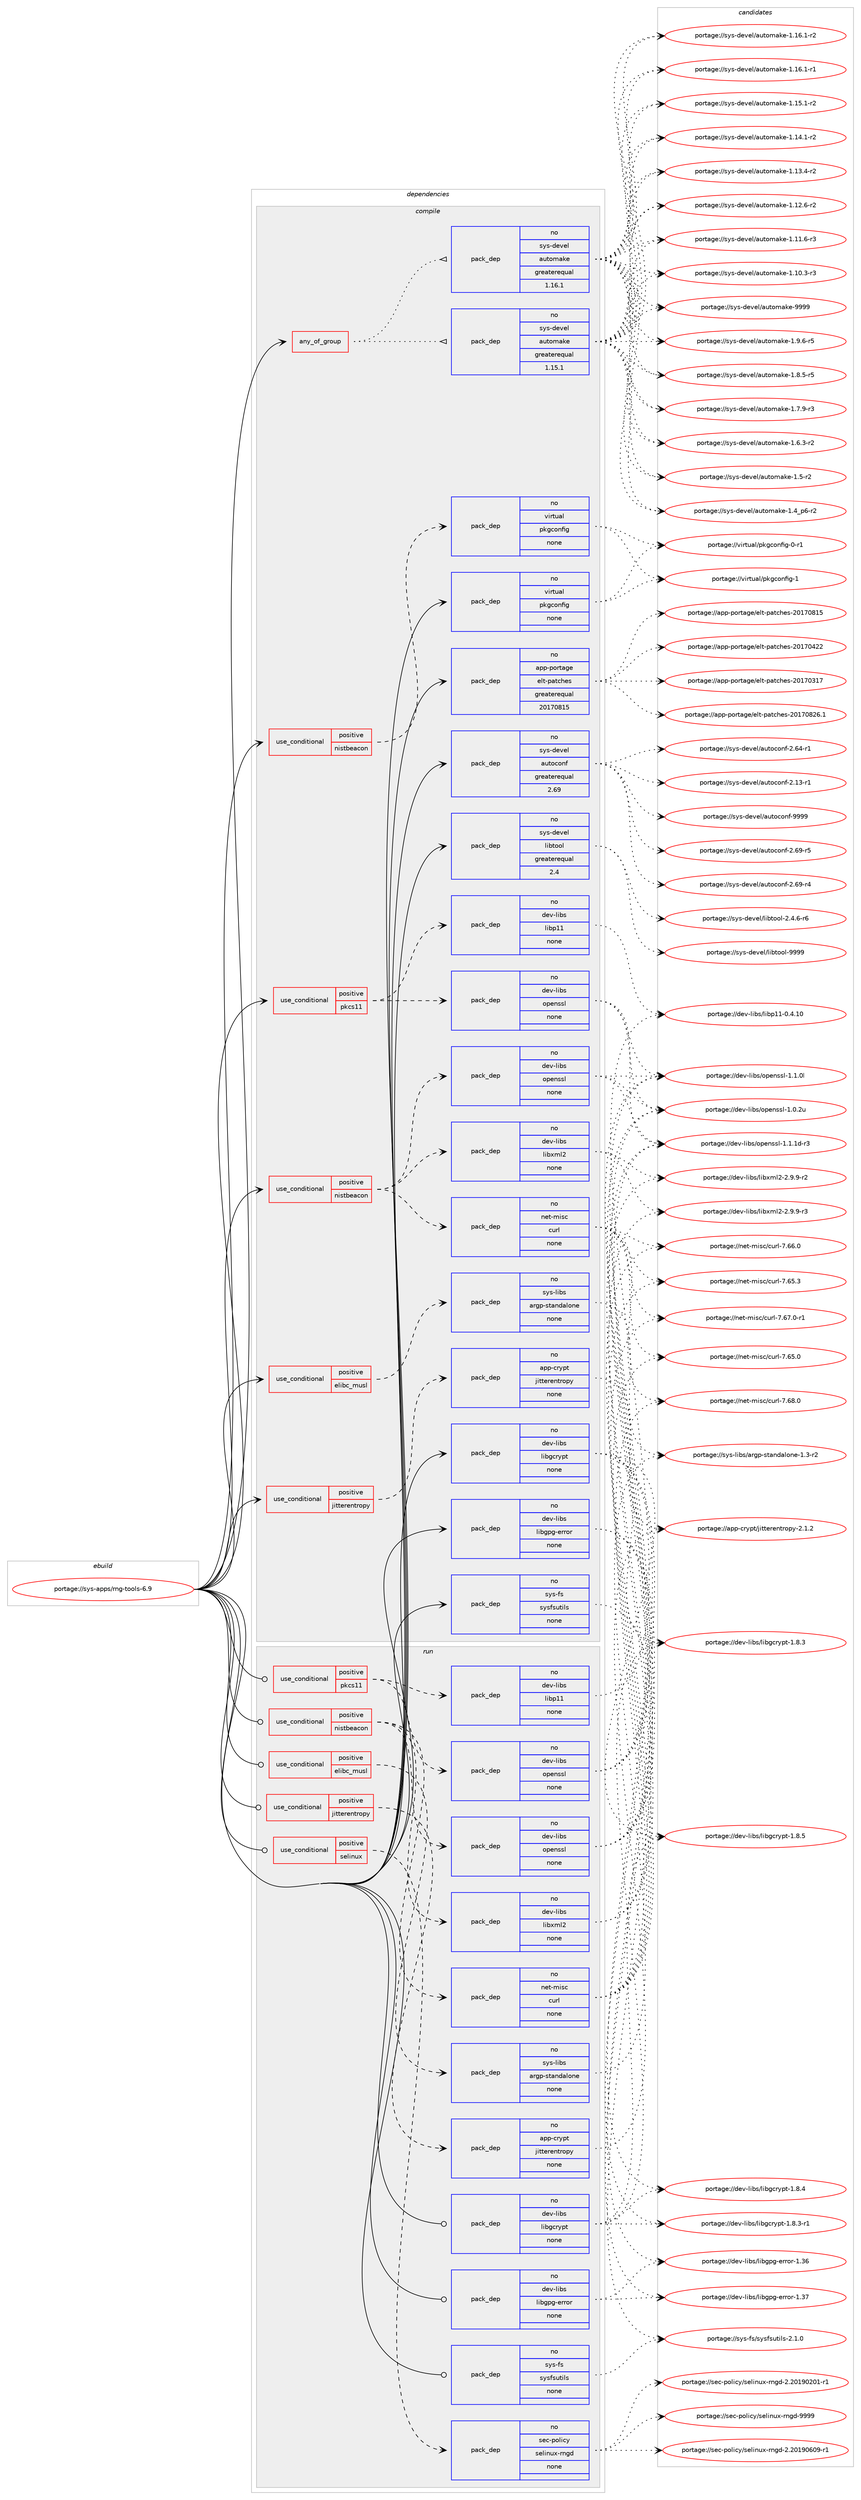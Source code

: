 digraph prolog {

# *************
# Graph options
# *************

newrank=true;
concentrate=true;
compound=true;
graph [rankdir=LR,fontname=Helvetica,fontsize=10,ranksep=1.5];#, ranksep=2.5, nodesep=0.2];
edge  [arrowhead=vee];
node  [fontname=Helvetica,fontsize=10];

# **********
# The ebuild
# **********

subgraph cluster_leftcol {
color=gray;
rank=same;
label=<<i>ebuild</i>>;
id [label="portage://sys-apps/rng-tools-6.9", color=red, width=4, href="../sys-apps/rng-tools-6.9.svg"];
}

# ****************
# The dependencies
# ****************

subgraph cluster_midcol {
color=gray;
label=<<i>dependencies</i>>;
subgraph cluster_compile {
fillcolor="#eeeeee";
style=filled;
label=<<i>compile</i>>;
subgraph any876 {
dependency37819 [label=<<TABLE BORDER="0" CELLBORDER="1" CELLSPACING="0" CELLPADDING="4"><TR><TD CELLPADDING="10">any_of_group</TD></TR></TABLE>>, shape=none, color=red];subgraph pack29173 {
dependency37820 [label=<<TABLE BORDER="0" CELLBORDER="1" CELLSPACING="0" CELLPADDING="4" WIDTH="220"><TR><TD ROWSPAN="6" CELLPADDING="30">pack_dep</TD></TR><TR><TD WIDTH="110">no</TD></TR><TR><TD>sys-devel</TD></TR><TR><TD>automake</TD></TR><TR><TD>greaterequal</TD></TR><TR><TD>1.16.1</TD></TR></TABLE>>, shape=none, color=blue];
}
dependency37819:e -> dependency37820:w [weight=20,style="dotted",arrowhead="oinv"];
subgraph pack29174 {
dependency37821 [label=<<TABLE BORDER="0" CELLBORDER="1" CELLSPACING="0" CELLPADDING="4" WIDTH="220"><TR><TD ROWSPAN="6" CELLPADDING="30">pack_dep</TD></TR><TR><TD WIDTH="110">no</TD></TR><TR><TD>sys-devel</TD></TR><TR><TD>automake</TD></TR><TR><TD>greaterequal</TD></TR><TR><TD>1.15.1</TD></TR></TABLE>>, shape=none, color=blue];
}
dependency37819:e -> dependency37821:w [weight=20,style="dotted",arrowhead="oinv"];
}
id:e -> dependency37819:w [weight=20,style="solid",arrowhead="vee"];
subgraph cond7727 {
dependency37822 [label=<<TABLE BORDER="0" CELLBORDER="1" CELLSPACING="0" CELLPADDING="4"><TR><TD ROWSPAN="3" CELLPADDING="10">use_conditional</TD></TR><TR><TD>positive</TD></TR><TR><TD>elibc_musl</TD></TR></TABLE>>, shape=none, color=red];
subgraph pack29175 {
dependency37823 [label=<<TABLE BORDER="0" CELLBORDER="1" CELLSPACING="0" CELLPADDING="4" WIDTH="220"><TR><TD ROWSPAN="6" CELLPADDING="30">pack_dep</TD></TR><TR><TD WIDTH="110">no</TD></TR><TR><TD>sys-libs</TD></TR><TR><TD>argp-standalone</TD></TR><TR><TD>none</TD></TR><TR><TD></TD></TR></TABLE>>, shape=none, color=blue];
}
dependency37822:e -> dependency37823:w [weight=20,style="dashed",arrowhead="vee"];
}
id:e -> dependency37822:w [weight=20,style="solid",arrowhead="vee"];
subgraph cond7728 {
dependency37824 [label=<<TABLE BORDER="0" CELLBORDER="1" CELLSPACING="0" CELLPADDING="4"><TR><TD ROWSPAN="3" CELLPADDING="10">use_conditional</TD></TR><TR><TD>positive</TD></TR><TR><TD>jitterentropy</TD></TR></TABLE>>, shape=none, color=red];
subgraph pack29176 {
dependency37825 [label=<<TABLE BORDER="0" CELLBORDER="1" CELLSPACING="0" CELLPADDING="4" WIDTH="220"><TR><TD ROWSPAN="6" CELLPADDING="30">pack_dep</TD></TR><TR><TD WIDTH="110">no</TD></TR><TR><TD>app-crypt</TD></TR><TR><TD>jitterentropy</TD></TR><TR><TD>none</TD></TR><TR><TD></TD></TR></TABLE>>, shape=none, color=blue];
}
dependency37824:e -> dependency37825:w [weight=20,style="dashed",arrowhead="vee"];
}
id:e -> dependency37824:w [weight=20,style="solid",arrowhead="vee"];
subgraph cond7729 {
dependency37826 [label=<<TABLE BORDER="0" CELLBORDER="1" CELLSPACING="0" CELLPADDING="4"><TR><TD ROWSPAN="3" CELLPADDING="10">use_conditional</TD></TR><TR><TD>positive</TD></TR><TR><TD>nistbeacon</TD></TR></TABLE>>, shape=none, color=red];
subgraph pack29177 {
dependency37827 [label=<<TABLE BORDER="0" CELLBORDER="1" CELLSPACING="0" CELLPADDING="4" WIDTH="220"><TR><TD ROWSPAN="6" CELLPADDING="30">pack_dep</TD></TR><TR><TD WIDTH="110">no</TD></TR><TR><TD>net-misc</TD></TR><TR><TD>curl</TD></TR><TR><TD>none</TD></TR><TR><TD></TD></TR></TABLE>>, shape=none, color=blue];
}
dependency37826:e -> dependency37827:w [weight=20,style="dashed",arrowhead="vee"];
subgraph pack29178 {
dependency37828 [label=<<TABLE BORDER="0" CELLBORDER="1" CELLSPACING="0" CELLPADDING="4" WIDTH="220"><TR><TD ROWSPAN="6" CELLPADDING="30">pack_dep</TD></TR><TR><TD WIDTH="110">no</TD></TR><TR><TD>dev-libs</TD></TR><TR><TD>libxml2</TD></TR><TR><TD>none</TD></TR><TR><TD></TD></TR></TABLE>>, shape=none, color=blue];
}
dependency37826:e -> dependency37828:w [weight=20,style="dashed",arrowhead="vee"];
subgraph pack29179 {
dependency37829 [label=<<TABLE BORDER="0" CELLBORDER="1" CELLSPACING="0" CELLPADDING="4" WIDTH="220"><TR><TD ROWSPAN="6" CELLPADDING="30">pack_dep</TD></TR><TR><TD WIDTH="110">no</TD></TR><TR><TD>dev-libs</TD></TR><TR><TD>openssl</TD></TR><TR><TD>none</TD></TR><TR><TD></TD></TR></TABLE>>, shape=none, color=blue];
}
dependency37826:e -> dependency37829:w [weight=20,style="dashed",arrowhead="vee"];
}
id:e -> dependency37826:w [weight=20,style="solid",arrowhead="vee"];
subgraph cond7730 {
dependency37830 [label=<<TABLE BORDER="0" CELLBORDER="1" CELLSPACING="0" CELLPADDING="4"><TR><TD ROWSPAN="3" CELLPADDING="10">use_conditional</TD></TR><TR><TD>positive</TD></TR><TR><TD>nistbeacon</TD></TR></TABLE>>, shape=none, color=red];
subgraph pack29180 {
dependency37831 [label=<<TABLE BORDER="0" CELLBORDER="1" CELLSPACING="0" CELLPADDING="4" WIDTH="220"><TR><TD ROWSPAN="6" CELLPADDING="30">pack_dep</TD></TR><TR><TD WIDTH="110">no</TD></TR><TR><TD>virtual</TD></TR><TR><TD>pkgconfig</TD></TR><TR><TD>none</TD></TR><TR><TD></TD></TR></TABLE>>, shape=none, color=blue];
}
dependency37830:e -> dependency37831:w [weight=20,style="dashed",arrowhead="vee"];
}
id:e -> dependency37830:w [weight=20,style="solid",arrowhead="vee"];
subgraph cond7731 {
dependency37832 [label=<<TABLE BORDER="0" CELLBORDER="1" CELLSPACING="0" CELLPADDING="4"><TR><TD ROWSPAN="3" CELLPADDING="10">use_conditional</TD></TR><TR><TD>positive</TD></TR><TR><TD>pkcs11</TD></TR></TABLE>>, shape=none, color=red];
subgraph pack29181 {
dependency37833 [label=<<TABLE BORDER="0" CELLBORDER="1" CELLSPACING="0" CELLPADDING="4" WIDTH="220"><TR><TD ROWSPAN="6" CELLPADDING="30">pack_dep</TD></TR><TR><TD WIDTH="110">no</TD></TR><TR><TD>dev-libs</TD></TR><TR><TD>libp11</TD></TR><TR><TD>none</TD></TR><TR><TD></TD></TR></TABLE>>, shape=none, color=blue];
}
dependency37832:e -> dependency37833:w [weight=20,style="dashed",arrowhead="vee"];
subgraph pack29182 {
dependency37834 [label=<<TABLE BORDER="0" CELLBORDER="1" CELLSPACING="0" CELLPADDING="4" WIDTH="220"><TR><TD ROWSPAN="6" CELLPADDING="30">pack_dep</TD></TR><TR><TD WIDTH="110">no</TD></TR><TR><TD>dev-libs</TD></TR><TR><TD>openssl</TD></TR><TR><TD>none</TD></TR><TR><TD></TD></TR></TABLE>>, shape=none, color=blue];
}
dependency37832:e -> dependency37834:w [weight=20,style="dashed",arrowhead="vee"];
}
id:e -> dependency37832:w [weight=20,style="solid",arrowhead="vee"];
subgraph pack29183 {
dependency37835 [label=<<TABLE BORDER="0" CELLBORDER="1" CELLSPACING="0" CELLPADDING="4" WIDTH="220"><TR><TD ROWSPAN="6" CELLPADDING="30">pack_dep</TD></TR><TR><TD WIDTH="110">no</TD></TR><TR><TD>app-portage</TD></TR><TR><TD>elt-patches</TD></TR><TR><TD>greaterequal</TD></TR><TR><TD>20170815</TD></TR></TABLE>>, shape=none, color=blue];
}
id:e -> dependency37835:w [weight=20,style="solid",arrowhead="vee"];
subgraph pack29184 {
dependency37836 [label=<<TABLE BORDER="0" CELLBORDER="1" CELLSPACING="0" CELLPADDING="4" WIDTH="220"><TR><TD ROWSPAN="6" CELLPADDING="30">pack_dep</TD></TR><TR><TD WIDTH="110">no</TD></TR><TR><TD>dev-libs</TD></TR><TR><TD>libgcrypt</TD></TR><TR><TD>none</TD></TR><TR><TD></TD></TR></TABLE>>, shape=none, color=blue];
}
id:e -> dependency37836:w [weight=20,style="solid",arrowhead="vee"];
subgraph pack29185 {
dependency37837 [label=<<TABLE BORDER="0" CELLBORDER="1" CELLSPACING="0" CELLPADDING="4" WIDTH="220"><TR><TD ROWSPAN="6" CELLPADDING="30">pack_dep</TD></TR><TR><TD WIDTH="110">no</TD></TR><TR><TD>dev-libs</TD></TR><TR><TD>libgpg-error</TD></TR><TR><TD>none</TD></TR><TR><TD></TD></TR></TABLE>>, shape=none, color=blue];
}
id:e -> dependency37837:w [weight=20,style="solid",arrowhead="vee"];
subgraph pack29186 {
dependency37838 [label=<<TABLE BORDER="0" CELLBORDER="1" CELLSPACING="0" CELLPADDING="4" WIDTH="220"><TR><TD ROWSPAN="6" CELLPADDING="30">pack_dep</TD></TR><TR><TD WIDTH="110">no</TD></TR><TR><TD>sys-devel</TD></TR><TR><TD>autoconf</TD></TR><TR><TD>greaterequal</TD></TR><TR><TD>2.69</TD></TR></TABLE>>, shape=none, color=blue];
}
id:e -> dependency37838:w [weight=20,style="solid",arrowhead="vee"];
subgraph pack29187 {
dependency37839 [label=<<TABLE BORDER="0" CELLBORDER="1" CELLSPACING="0" CELLPADDING="4" WIDTH="220"><TR><TD ROWSPAN="6" CELLPADDING="30">pack_dep</TD></TR><TR><TD WIDTH="110">no</TD></TR><TR><TD>sys-devel</TD></TR><TR><TD>libtool</TD></TR><TR><TD>greaterequal</TD></TR><TR><TD>2.4</TD></TR></TABLE>>, shape=none, color=blue];
}
id:e -> dependency37839:w [weight=20,style="solid",arrowhead="vee"];
subgraph pack29188 {
dependency37840 [label=<<TABLE BORDER="0" CELLBORDER="1" CELLSPACING="0" CELLPADDING="4" WIDTH="220"><TR><TD ROWSPAN="6" CELLPADDING="30">pack_dep</TD></TR><TR><TD WIDTH="110">no</TD></TR><TR><TD>sys-fs</TD></TR><TR><TD>sysfsutils</TD></TR><TR><TD>none</TD></TR><TR><TD></TD></TR></TABLE>>, shape=none, color=blue];
}
id:e -> dependency37840:w [weight=20,style="solid",arrowhead="vee"];
subgraph pack29189 {
dependency37841 [label=<<TABLE BORDER="0" CELLBORDER="1" CELLSPACING="0" CELLPADDING="4" WIDTH="220"><TR><TD ROWSPAN="6" CELLPADDING="30">pack_dep</TD></TR><TR><TD WIDTH="110">no</TD></TR><TR><TD>virtual</TD></TR><TR><TD>pkgconfig</TD></TR><TR><TD>none</TD></TR><TR><TD></TD></TR></TABLE>>, shape=none, color=blue];
}
id:e -> dependency37841:w [weight=20,style="solid",arrowhead="vee"];
}
subgraph cluster_compileandrun {
fillcolor="#eeeeee";
style=filled;
label=<<i>compile and run</i>>;
}
subgraph cluster_run {
fillcolor="#eeeeee";
style=filled;
label=<<i>run</i>>;
subgraph cond7732 {
dependency37842 [label=<<TABLE BORDER="0" CELLBORDER="1" CELLSPACING="0" CELLPADDING="4"><TR><TD ROWSPAN="3" CELLPADDING="10">use_conditional</TD></TR><TR><TD>positive</TD></TR><TR><TD>elibc_musl</TD></TR></TABLE>>, shape=none, color=red];
subgraph pack29190 {
dependency37843 [label=<<TABLE BORDER="0" CELLBORDER="1" CELLSPACING="0" CELLPADDING="4" WIDTH="220"><TR><TD ROWSPAN="6" CELLPADDING="30">pack_dep</TD></TR><TR><TD WIDTH="110">no</TD></TR><TR><TD>sys-libs</TD></TR><TR><TD>argp-standalone</TD></TR><TR><TD>none</TD></TR><TR><TD></TD></TR></TABLE>>, shape=none, color=blue];
}
dependency37842:e -> dependency37843:w [weight=20,style="dashed",arrowhead="vee"];
}
id:e -> dependency37842:w [weight=20,style="solid",arrowhead="odot"];
subgraph cond7733 {
dependency37844 [label=<<TABLE BORDER="0" CELLBORDER="1" CELLSPACING="0" CELLPADDING="4"><TR><TD ROWSPAN="3" CELLPADDING="10">use_conditional</TD></TR><TR><TD>positive</TD></TR><TR><TD>jitterentropy</TD></TR></TABLE>>, shape=none, color=red];
subgraph pack29191 {
dependency37845 [label=<<TABLE BORDER="0" CELLBORDER="1" CELLSPACING="0" CELLPADDING="4" WIDTH="220"><TR><TD ROWSPAN="6" CELLPADDING="30">pack_dep</TD></TR><TR><TD WIDTH="110">no</TD></TR><TR><TD>app-crypt</TD></TR><TR><TD>jitterentropy</TD></TR><TR><TD>none</TD></TR><TR><TD></TD></TR></TABLE>>, shape=none, color=blue];
}
dependency37844:e -> dependency37845:w [weight=20,style="dashed",arrowhead="vee"];
}
id:e -> dependency37844:w [weight=20,style="solid",arrowhead="odot"];
subgraph cond7734 {
dependency37846 [label=<<TABLE BORDER="0" CELLBORDER="1" CELLSPACING="0" CELLPADDING="4"><TR><TD ROWSPAN="3" CELLPADDING="10">use_conditional</TD></TR><TR><TD>positive</TD></TR><TR><TD>nistbeacon</TD></TR></TABLE>>, shape=none, color=red];
subgraph pack29192 {
dependency37847 [label=<<TABLE BORDER="0" CELLBORDER="1" CELLSPACING="0" CELLPADDING="4" WIDTH="220"><TR><TD ROWSPAN="6" CELLPADDING="30">pack_dep</TD></TR><TR><TD WIDTH="110">no</TD></TR><TR><TD>net-misc</TD></TR><TR><TD>curl</TD></TR><TR><TD>none</TD></TR><TR><TD></TD></TR></TABLE>>, shape=none, color=blue];
}
dependency37846:e -> dependency37847:w [weight=20,style="dashed",arrowhead="vee"];
subgraph pack29193 {
dependency37848 [label=<<TABLE BORDER="0" CELLBORDER="1" CELLSPACING="0" CELLPADDING="4" WIDTH="220"><TR><TD ROWSPAN="6" CELLPADDING="30">pack_dep</TD></TR><TR><TD WIDTH="110">no</TD></TR><TR><TD>dev-libs</TD></TR><TR><TD>libxml2</TD></TR><TR><TD>none</TD></TR><TR><TD></TD></TR></TABLE>>, shape=none, color=blue];
}
dependency37846:e -> dependency37848:w [weight=20,style="dashed",arrowhead="vee"];
subgraph pack29194 {
dependency37849 [label=<<TABLE BORDER="0" CELLBORDER="1" CELLSPACING="0" CELLPADDING="4" WIDTH="220"><TR><TD ROWSPAN="6" CELLPADDING="30">pack_dep</TD></TR><TR><TD WIDTH="110">no</TD></TR><TR><TD>dev-libs</TD></TR><TR><TD>openssl</TD></TR><TR><TD>none</TD></TR><TR><TD></TD></TR></TABLE>>, shape=none, color=blue];
}
dependency37846:e -> dependency37849:w [weight=20,style="dashed",arrowhead="vee"];
}
id:e -> dependency37846:w [weight=20,style="solid",arrowhead="odot"];
subgraph cond7735 {
dependency37850 [label=<<TABLE BORDER="0" CELLBORDER="1" CELLSPACING="0" CELLPADDING="4"><TR><TD ROWSPAN="3" CELLPADDING="10">use_conditional</TD></TR><TR><TD>positive</TD></TR><TR><TD>pkcs11</TD></TR></TABLE>>, shape=none, color=red];
subgraph pack29195 {
dependency37851 [label=<<TABLE BORDER="0" CELLBORDER="1" CELLSPACING="0" CELLPADDING="4" WIDTH="220"><TR><TD ROWSPAN="6" CELLPADDING="30">pack_dep</TD></TR><TR><TD WIDTH="110">no</TD></TR><TR><TD>dev-libs</TD></TR><TR><TD>libp11</TD></TR><TR><TD>none</TD></TR><TR><TD></TD></TR></TABLE>>, shape=none, color=blue];
}
dependency37850:e -> dependency37851:w [weight=20,style="dashed",arrowhead="vee"];
subgraph pack29196 {
dependency37852 [label=<<TABLE BORDER="0" CELLBORDER="1" CELLSPACING="0" CELLPADDING="4" WIDTH="220"><TR><TD ROWSPAN="6" CELLPADDING="30">pack_dep</TD></TR><TR><TD WIDTH="110">no</TD></TR><TR><TD>dev-libs</TD></TR><TR><TD>openssl</TD></TR><TR><TD>none</TD></TR><TR><TD></TD></TR></TABLE>>, shape=none, color=blue];
}
dependency37850:e -> dependency37852:w [weight=20,style="dashed",arrowhead="vee"];
}
id:e -> dependency37850:w [weight=20,style="solid",arrowhead="odot"];
subgraph cond7736 {
dependency37853 [label=<<TABLE BORDER="0" CELLBORDER="1" CELLSPACING="0" CELLPADDING="4"><TR><TD ROWSPAN="3" CELLPADDING="10">use_conditional</TD></TR><TR><TD>positive</TD></TR><TR><TD>selinux</TD></TR></TABLE>>, shape=none, color=red];
subgraph pack29197 {
dependency37854 [label=<<TABLE BORDER="0" CELLBORDER="1" CELLSPACING="0" CELLPADDING="4" WIDTH="220"><TR><TD ROWSPAN="6" CELLPADDING="30">pack_dep</TD></TR><TR><TD WIDTH="110">no</TD></TR><TR><TD>sec-policy</TD></TR><TR><TD>selinux-rngd</TD></TR><TR><TD>none</TD></TR><TR><TD></TD></TR></TABLE>>, shape=none, color=blue];
}
dependency37853:e -> dependency37854:w [weight=20,style="dashed",arrowhead="vee"];
}
id:e -> dependency37853:w [weight=20,style="solid",arrowhead="odot"];
subgraph pack29198 {
dependency37855 [label=<<TABLE BORDER="0" CELLBORDER="1" CELLSPACING="0" CELLPADDING="4" WIDTH="220"><TR><TD ROWSPAN="6" CELLPADDING="30">pack_dep</TD></TR><TR><TD WIDTH="110">no</TD></TR><TR><TD>dev-libs</TD></TR><TR><TD>libgcrypt</TD></TR><TR><TD>none</TD></TR><TR><TD></TD></TR></TABLE>>, shape=none, color=blue];
}
id:e -> dependency37855:w [weight=20,style="solid",arrowhead="odot"];
subgraph pack29199 {
dependency37856 [label=<<TABLE BORDER="0" CELLBORDER="1" CELLSPACING="0" CELLPADDING="4" WIDTH="220"><TR><TD ROWSPAN="6" CELLPADDING="30">pack_dep</TD></TR><TR><TD WIDTH="110">no</TD></TR><TR><TD>dev-libs</TD></TR><TR><TD>libgpg-error</TD></TR><TR><TD>none</TD></TR><TR><TD></TD></TR></TABLE>>, shape=none, color=blue];
}
id:e -> dependency37856:w [weight=20,style="solid",arrowhead="odot"];
subgraph pack29200 {
dependency37857 [label=<<TABLE BORDER="0" CELLBORDER="1" CELLSPACING="0" CELLPADDING="4" WIDTH="220"><TR><TD ROWSPAN="6" CELLPADDING="30">pack_dep</TD></TR><TR><TD WIDTH="110">no</TD></TR><TR><TD>sys-fs</TD></TR><TR><TD>sysfsutils</TD></TR><TR><TD>none</TD></TR><TR><TD></TD></TR></TABLE>>, shape=none, color=blue];
}
id:e -> dependency37857:w [weight=20,style="solid",arrowhead="odot"];
}
}

# **************
# The candidates
# **************

subgraph cluster_choices {
rank=same;
color=gray;
label=<<i>candidates</i>>;

subgraph choice29173 {
color=black;
nodesep=1;
choice115121115451001011181011084797117116111109971071014557575757 [label="portage://sys-devel/automake-9999", color=red, width=4,href="../sys-devel/automake-9999.svg"];
choice115121115451001011181011084797117116111109971071014549465746544511453 [label="portage://sys-devel/automake-1.9.6-r5", color=red, width=4,href="../sys-devel/automake-1.9.6-r5.svg"];
choice115121115451001011181011084797117116111109971071014549465646534511453 [label="portage://sys-devel/automake-1.8.5-r5", color=red, width=4,href="../sys-devel/automake-1.8.5-r5.svg"];
choice115121115451001011181011084797117116111109971071014549465546574511451 [label="portage://sys-devel/automake-1.7.9-r3", color=red, width=4,href="../sys-devel/automake-1.7.9-r3.svg"];
choice115121115451001011181011084797117116111109971071014549465446514511450 [label="portage://sys-devel/automake-1.6.3-r2", color=red, width=4,href="../sys-devel/automake-1.6.3-r2.svg"];
choice11512111545100101118101108479711711611110997107101454946534511450 [label="portage://sys-devel/automake-1.5-r2", color=red, width=4,href="../sys-devel/automake-1.5-r2.svg"];
choice115121115451001011181011084797117116111109971071014549465295112544511450 [label="portage://sys-devel/automake-1.4_p6-r2", color=red, width=4,href="../sys-devel/automake-1.4_p6-r2.svg"];
choice11512111545100101118101108479711711611110997107101454946495446494511450 [label="portage://sys-devel/automake-1.16.1-r2", color=red, width=4,href="../sys-devel/automake-1.16.1-r2.svg"];
choice11512111545100101118101108479711711611110997107101454946495446494511449 [label="portage://sys-devel/automake-1.16.1-r1", color=red, width=4,href="../sys-devel/automake-1.16.1-r1.svg"];
choice11512111545100101118101108479711711611110997107101454946495346494511450 [label="portage://sys-devel/automake-1.15.1-r2", color=red, width=4,href="../sys-devel/automake-1.15.1-r2.svg"];
choice11512111545100101118101108479711711611110997107101454946495246494511450 [label="portage://sys-devel/automake-1.14.1-r2", color=red, width=4,href="../sys-devel/automake-1.14.1-r2.svg"];
choice11512111545100101118101108479711711611110997107101454946495146524511450 [label="portage://sys-devel/automake-1.13.4-r2", color=red, width=4,href="../sys-devel/automake-1.13.4-r2.svg"];
choice11512111545100101118101108479711711611110997107101454946495046544511450 [label="portage://sys-devel/automake-1.12.6-r2", color=red, width=4,href="../sys-devel/automake-1.12.6-r2.svg"];
choice11512111545100101118101108479711711611110997107101454946494946544511451 [label="portage://sys-devel/automake-1.11.6-r3", color=red, width=4,href="../sys-devel/automake-1.11.6-r3.svg"];
choice11512111545100101118101108479711711611110997107101454946494846514511451 [label="portage://sys-devel/automake-1.10.3-r3", color=red, width=4,href="../sys-devel/automake-1.10.3-r3.svg"];
dependency37820:e -> choice115121115451001011181011084797117116111109971071014557575757:w [style=dotted,weight="100"];
dependency37820:e -> choice115121115451001011181011084797117116111109971071014549465746544511453:w [style=dotted,weight="100"];
dependency37820:e -> choice115121115451001011181011084797117116111109971071014549465646534511453:w [style=dotted,weight="100"];
dependency37820:e -> choice115121115451001011181011084797117116111109971071014549465546574511451:w [style=dotted,weight="100"];
dependency37820:e -> choice115121115451001011181011084797117116111109971071014549465446514511450:w [style=dotted,weight="100"];
dependency37820:e -> choice11512111545100101118101108479711711611110997107101454946534511450:w [style=dotted,weight="100"];
dependency37820:e -> choice115121115451001011181011084797117116111109971071014549465295112544511450:w [style=dotted,weight="100"];
dependency37820:e -> choice11512111545100101118101108479711711611110997107101454946495446494511450:w [style=dotted,weight="100"];
dependency37820:e -> choice11512111545100101118101108479711711611110997107101454946495446494511449:w [style=dotted,weight="100"];
dependency37820:e -> choice11512111545100101118101108479711711611110997107101454946495346494511450:w [style=dotted,weight="100"];
dependency37820:e -> choice11512111545100101118101108479711711611110997107101454946495246494511450:w [style=dotted,weight="100"];
dependency37820:e -> choice11512111545100101118101108479711711611110997107101454946495146524511450:w [style=dotted,weight="100"];
dependency37820:e -> choice11512111545100101118101108479711711611110997107101454946495046544511450:w [style=dotted,weight="100"];
dependency37820:e -> choice11512111545100101118101108479711711611110997107101454946494946544511451:w [style=dotted,weight="100"];
dependency37820:e -> choice11512111545100101118101108479711711611110997107101454946494846514511451:w [style=dotted,weight="100"];
}
subgraph choice29174 {
color=black;
nodesep=1;
choice115121115451001011181011084797117116111109971071014557575757 [label="portage://sys-devel/automake-9999", color=red, width=4,href="../sys-devel/automake-9999.svg"];
choice115121115451001011181011084797117116111109971071014549465746544511453 [label="portage://sys-devel/automake-1.9.6-r5", color=red, width=4,href="../sys-devel/automake-1.9.6-r5.svg"];
choice115121115451001011181011084797117116111109971071014549465646534511453 [label="portage://sys-devel/automake-1.8.5-r5", color=red, width=4,href="../sys-devel/automake-1.8.5-r5.svg"];
choice115121115451001011181011084797117116111109971071014549465546574511451 [label="portage://sys-devel/automake-1.7.9-r3", color=red, width=4,href="../sys-devel/automake-1.7.9-r3.svg"];
choice115121115451001011181011084797117116111109971071014549465446514511450 [label="portage://sys-devel/automake-1.6.3-r2", color=red, width=4,href="../sys-devel/automake-1.6.3-r2.svg"];
choice11512111545100101118101108479711711611110997107101454946534511450 [label="portage://sys-devel/automake-1.5-r2", color=red, width=4,href="../sys-devel/automake-1.5-r2.svg"];
choice115121115451001011181011084797117116111109971071014549465295112544511450 [label="portage://sys-devel/automake-1.4_p6-r2", color=red, width=4,href="../sys-devel/automake-1.4_p6-r2.svg"];
choice11512111545100101118101108479711711611110997107101454946495446494511450 [label="portage://sys-devel/automake-1.16.1-r2", color=red, width=4,href="../sys-devel/automake-1.16.1-r2.svg"];
choice11512111545100101118101108479711711611110997107101454946495446494511449 [label="portage://sys-devel/automake-1.16.1-r1", color=red, width=4,href="../sys-devel/automake-1.16.1-r1.svg"];
choice11512111545100101118101108479711711611110997107101454946495346494511450 [label="portage://sys-devel/automake-1.15.1-r2", color=red, width=4,href="../sys-devel/automake-1.15.1-r2.svg"];
choice11512111545100101118101108479711711611110997107101454946495246494511450 [label="portage://sys-devel/automake-1.14.1-r2", color=red, width=4,href="../sys-devel/automake-1.14.1-r2.svg"];
choice11512111545100101118101108479711711611110997107101454946495146524511450 [label="portage://sys-devel/automake-1.13.4-r2", color=red, width=4,href="../sys-devel/automake-1.13.4-r2.svg"];
choice11512111545100101118101108479711711611110997107101454946495046544511450 [label="portage://sys-devel/automake-1.12.6-r2", color=red, width=4,href="../sys-devel/automake-1.12.6-r2.svg"];
choice11512111545100101118101108479711711611110997107101454946494946544511451 [label="portage://sys-devel/automake-1.11.6-r3", color=red, width=4,href="../sys-devel/automake-1.11.6-r3.svg"];
choice11512111545100101118101108479711711611110997107101454946494846514511451 [label="portage://sys-devel/automake-1.10.3-r3", color=red, width=4,href="../sys-devel/automake-1.10.3-r3.svg"];
dependency37821:e -> choice115121115451001011181011084797117116111109971071014557575757:w [style=dotted,weight="100"];
dependency37821:e -> choice115121115451001011181011084797117116111109971071014549465746544511453:w [style=dotted,weight="100"];
dependency37821:e -> choice115121115451001011181011084797117116111109971071014549465646534511453:w [style=dotted,weight="100"];
dependency37821:e -> choice115121115451001011181011084797117116111109971071014549465546574511451:w [style=dotted,weight="100"];
dependency37821:e -> choice115121115451001011181011084797117116111109971071014549465446514511450:w [style=dotted,weight="100"];
dependency37821:e -> choice11512111545100101118101108479711711611110997107101454946534511450:w [style=dotted,weight="100"];
dependency37821:e -> choice115121115451001011181011084797117116111109971071014549465295112544511450:w [style=dotted,weight="100"];
dependency37821:e -> choice11512111545100101118101108479711711611110997107101454946495446494511450:w [style=dotted,weight="100"];
dependency37821:e -> choice11512111545100101118101108479711711611110997107101454946495446494511449:w [style=dotted,weight="100"];
dependency37821:e -> choice11512111545100101118101108479711711611110997107101454946495346494511450:w [style=dotted,weight="100"];
dependency37821:e -> choice11512111545100101118101108479711711611110997107101454946495246494511450:w [style=dotted,weight="100"];
dependency37821:e -> choice11512111545100101118101108479711711611110997107101454946495146524511450:w [style=dotted,weight="100"];
dependency37821:e -> choice11512111545100101118101108479711711611110997107101454946495046544511450:w [style=dotted,weight="100"];
dependency37821:e -> choice11512111545100101118101108479711711611110997107101454946494946544511451:w [style=dotted,weight="100"];
dependency37821:e -> choice11512111545100101118101108479711711611110997107101454946494846514511451:w [style=dotted,weight="100"];
}
subgraph choice29175 {
color=black;
nodesep=1;
choice11512111545108105981154797114103112451151169711010097108111110101454946514511450 [label="portage://sys-libs/argp-standalone-1.3-r2", color=red, width=4,href="../sys-libs/argp-standalone-1.3-r2.svg"];
dependency37823:e -> choice11512111545108105981154797114103112451151169711010097108111110101454946514511450:w [style=dotted,weight="100"];
}
subgraph choice29176 {
color=black;
nodesep=1;
choice97112112459911412111211647106105116116101114101110116114111112121455046494650 [label="portage://app-crypt/jitterentropy-2.1.2", color=red, width=4,href="../app-crypt/jitterentropy-2.1.2.svg"];
dependency37825:e -> choice97112112459911412111211647106105116116101114101110116114111112121455046494650:w [style=dotted,weight="100"];
}
subgraph choice29177 {
color=black;
nodesep=1;
choice1101011164510910511599479911711410845554654564648 [label="portage://net-misc/curl-7.68.0", color=red, width=4,href="../net-misc/curl-7.68.0.svg"];
choice11010111645109105115994799117114108455546545546484511449 [label="portage://net-misc/curl-7.67.0-r1", color=red, width=4,href="../net-misc/curl-7.67.0-r1.svg"];
choice1101011164510910511599479911711410845554654544648 [label="portage://net-misc/curl-7.66.0", color=red, width=4,href="../net-misc/curl-7.66.0.svg"];
choice1101011164510910511599479911711410845554654534651 [label="portage://net-misc/curl-7.65.3", color=red, width=4,href="../net-misc/curl-7.65.3.svg"];
choice1101011164510910511599479911711410845554654534648 [label="portage://net-misc/curl-7.65.0", color=red, width=4,href="../net-misc/curl-7.65.0.svg"];
dependency37827:e -> choice1101011164510910511599479911711410845554654564648:w [style=dotted,weight="100"];
dependency37827:e -> choice11010111645109105115994799117114108455546545546484511449:w [style=dotted,weight="100"];
dependency37827:e -> choice1101011164510910511599479911711410845554654544648:w [style=dotted,weight="100"];
dependency37827:e -> choice1101011164510910511599479911711410845554654534651:w [style=dotted,weight="100"];
dependency37827:e -> choice1101011164510910511599479911711410845554654534648:w [style=dotted,weight="100"];
}
subgraph choice29178 {
color=black;
nodesep=1;
choice10010111845108105981154710810598120109108504550465746574511451 [label="portage://dev-libs/libxml2-2.9.9-r3", color=red, width=4,href="../dev-libs/libxml2-2.9.9-r3.svg"];
choice10010111845108105981154710810598120109108504550465746574511450 [label="portage://dev-libs/libxml2-2.9.9-r2", color=red, width=4,href="../dev-libs/libxml2-2.9.9-r2.svg"];
dependency37828:e -> choice10010111845108105981154710810598120109108504550465746574511451:w [style=dotted,weight="100"];
dependency37828:e -> choice10010111845108105981154710810598120109108504550465746574511450:w [style=dotted,weight="100"];
}
subgraph choice29179 {
color=black;
nodesep=1;
choice1001011184510810598115471111121011101151151084549464946491004511451 [label="portage://dev-libs/openssl-1.1.1d-r3", color=red, width=4,href="../dev-libs/openssl-1.1.1d-r3.svg"];
choice100101118451081059811547111112101110115115108454946494648108 [label="portage://dev-libs/openssl-1.1.0l", color=red, width=4,href="../dev-libs/openssl-1.1.0l.svg"];
choice100101118451081059811547111112101110115115108454946484650117 [label="portage://dev-libs/openssl-1.0.2u", color=red, width=4,href="../dev-libs/openssl-1.0.2u.svg"];
dependency37829:e -> choice1001011184510810598115471111121011101151151084549464946491004511451:w [style=dotted,weight="100"];
dependency37829:e -> choice100101118451081059811547111112101110115115108454946494648108:w [style=dotted,weight="100"];
dependency37829:e -> choice100101118451081059811547111112101110115115108454946484650117:w [style=dotted,weight="100"];
}
subgraph choice29180 {
color=black;
nodesep=1;
choice1181051141161179710847112107103991111101021051034549 [label="portage://virtual/pkgconfig-1", color=red, width=4,href="../virtual/pkgconfig-1.svg"];
choice11810511411611797108471121071039911111010210510345484511449 [label="portage://virtual/pkgconfig-0-r1", color=red, width=4,href="../virtual/pkgconfig-0-r1.svg"];
dependency37831:e -> choice1181051141161179710847112107103991111101021051034549:w [style=dotted,weight="100"];
dependency37831:e -> choice11810511411611797108471121071039911111010210510345484511449:w [style=dotted,weight="100"];
}
subgraph choice29181 {
color=black;
nodesep=1;
choice10010111845108105981154710810598112494945484652464948 [label="portage://dev-libs/libp11-0.4.10", color=red, width=4,href="../dev-libs/libp11-0.4.10.svg"];
dependency37833:e -> choice10010111845108105981154710810598112494945484652464948:w [style=dotted,weight="100"];
}
subgraph choice29182 {
color=black;
nodesep=1;
choice1001011184510810598115471111121011101151151084549464946491004511451 [label="portage://dev-libs/openssl-1.1.1d-r3", color=red, width=4,href="../dev-libs/openssl-1.1.1d-r3.svg"];
choice100101118451081059811547111112101110115115108454946494648108 [label="portage://dev-libs/openssl-1.1.0l", color=red, width=4,href="../dev-libs/openssl-1.1.0l.svg"];
choice100101118451081059811547111112101110115115108454946484650117 [label="portage://dev-libs/openssl-1.0.2u", color=red, width=4,href="../dev-libs/openssl-1.0.2u.svg"];
dependency37834:e -> choice1001011184510810598115471111121011101151151084549464946491004511451:w [style=dotted,weight="100"];
dependency37834:e -> choice100101118451081059811547111112101110115115108454946494648108:w [style=dotted,weight="100"];
dependency37834:e -> choice100101118451081059811547111112101110115115108454946484650117:w [style=dotted,weight="100"];
}
subgraph choice29183 {
color=black;
nodesep=1;
choice971121124511211111411697103101471011081164511297116991041011154550484955485650544649 [label="portage://app-portage/elt-patches-20170826.1", color=red, width=4,href="../app-portage/elt-patches-20170826.1.svg"];
choice97112112451121111141169710310147101108116451129711699104101115455048495548564953 [label="portage://app-portage/elt-patches-20170815", color=red, width=4,href="../app-portage/elt-patches-20170815.svg"];
choice97112112451121111141169710310147101108116451129711699104101115455048495548525050 [label="portage://app-portage/elt-patches-20170422", color=red, width=4,href="../app-portage/elt-patches-20170422.svg"];
choice97112112451121111141169710310147101108116451129711699104101115455048495548514955 [label="portage://app-portage/elt-patches-20170317", color=red, width=4,href="../app-portage/elt-patches-20170317.svg"];
dependency37835:e -> choice971121124511211111411697103101471011081164511297116991041011154550484955485650544649:w [style=dotted,weight="100"];
dependency37835:e -> choice97112112451121111141169710310147101108116451129711699104101115455048495548564953:w [style=dotted,weight="100"];
dependency37835:e -> choice97112112451121111141169710310147101108116451129711699104101115455048495548525050:w [style=dotted,weight="100"];
dependency37835:e -> choice97112112451121111141169710310147101108116451129711699104101115455048495548514955:w [style=dotted,weight="100"];
}
subgraph choice29184 {
color=black;
nodesep=1;
choice1001011184510810598115471081059810399114121112116454946564653 [label="portage://dev-libs/libgcrypt-1.8.5", color=red, width=4,href="../dev-libs/libgcrypt-1.8.5.svg"];
choice1001011184510810598115471081059810399114121112116454946564652 [label="portage://dev-libs/libgcrypt-1.8.4", color=red, width=4,href="../dev-libs/libgcrypt-1.8.4.svg"];
choice10010111845108105981154710810598103991141211121164549465646514511449 [label="portage://dev-libs/libgcrypt-1.8.3-r1", color=red, width=4,href="../dev-libs/libgcrypt-1.8.3-r1.svg"];
choice1001011184510810598115471081059810399114121112116454946564651 [label="portage://dev-libs/libgcrypt-1.8.3", color=red, width=4,href="../dev-libs/libgcrypt-1.8.3.svg"];
dependency37836:e -> choice1001011184510810598115471081059810399114121112116454946564653:w [style=dotted,weight="100"];
dependency37836:e -> choice1001011184510810598115471081059810399114121112116454946564652:w [style=dotted,weight="100"];
dependency37836:e -> choice10010111845108105981154710810598103991141211121164549465646514511449:w [style=dotted,weight="100"];
dependency37836:e -> choice1001011184510810598115471081059810399114121112116454946564651:w [style=dotted,weight="100"];
}
subgraph choice29185 {
color=black;
nodesep=1;
choice10010111845108105981154710810598103112103451011141141111144549465155 [label="portage://dev-libs/libgpg-error-1.37", color=red, width=4,href="../dev-libs/libgpg-error-1.37.svg"];
choice10010111845108105981154710810598103112103451011141141111144549465154 [label="portage://dev-libs/libgpg-error-1.36", color=red, width=4,href="../dev-libs/libgpg-error-1.36.svg"];
dependency37837:e -> choice10010111845108105981154710810598103112103451011141141111144549465155:w [style=dotted,weight="100"];
dependency37837:e -> choice10010111845108105981154710810598103112103451011141141111144549465154:w [style=dotted,weight="100"];
}
subgraph choice29186 {
color=black;
nodesep=1;
choice115121115451001011181011084797117116111991111101024557575757 [label="portage://sys-devel/autoconf-9999", color=red, width=4,href="../sys-devel/autoconf-9999.svg"];
choice1151211154510010111810110847971171161119911111010245504654574511453 [label="portage://sys-devel/autoconf-2.69-r5", color=red, width=4,href="../sys-devel/autoconf-2.69-r5.svg"];
choice1151211154510010111810110847971171161119911111010245504654574511452 [label="portage://sys-devel/autoconf-2.69-r4", color=red, width=4,href="../sys-devel/autoconf-2.69-r4.svg"];
choice1151211154510010111810110847971171161119911111010245504654524511449 [label="portage://sys-devel/autoconf-2.64-r1", color=red, width=4,href="../sys-devel/autoconf-2.64-r1.svg"];
choice1151211154510010111810110847971171161119911111010245504649514511449 [label="portage://sys-devel/autoconf-2.13-r1", color=red, width=4,href="../sys-devel/autoconf-2.13-r1.svg"];
dependency37838:e -> choice115121115451001011181011084797117116111991111101024557575757:w [style=dotted,weight="100"];
dependency37838:e -> choice1151211154510010111810110847971171161119911111010245504654574511453:w [style=dotted,weight="100"];
dependency37838:e -> choice1151211154510010111810110847971171161119911111010245504654574511452:w [style=dotted,weight="100"];
dependency37838:e -> choice1151211154510010111810110847971171161119911111010245504654524511449:w [style=dotted,weight="100"];
dependency37838:e -> choice1151211154510010111810110847971171161119911111010245504649514511449:w [style=dotted,weight="100"];
}
subgraph choice29187 {
color=black;
nodesep=1;
choice1151211154510010111810110847108105981161111111084557575757 [label="portage://sys-devel/libtool-9999", color=red, width=4,href="../sys-devel/libtool-9999.svg"];
choice1151211154510010111810110847108105981161111111084550465246544511454 [label="portage://sys-devel/libtool-2.4.6-r6", color=red, width=4,href="../sys-devel/libtool-2.4.6-r6.svg"];
dependency37839:e -> choice1151211154510010111810110847108105981161111111084557575757:w [style=dotted,weight="100"];
dependency37839:e -> choice1151211154510010111810110847108105981161111111084550465246544511454:w [style=dotted,weight="100"];
}
subgraph choice29188 {
color=black;
nodesep=1;
choice1151211154510211547115121115102115117116105108115455046494648 [label="portage://sys-fs/sysfsutils-2.1.0", color=red, width=4,href="../sys-fs/sysfsutils-2.1.0.svg"];
dependency37840:e -> choice1151211154510211547115121115102115117116105108115455046494648:w [style=dotted,weight="100"];
}
subgraph choice29189 {
color=black;
nodesep=1;
choice1181051141161179710847112107103991111101021051034549 [label="portage://virtual/pkgconfig-1", color=red, width=4,href="../virtual/pkgconfig-1.svg"];
choice11810511411611797108471121071039911111010210510345484511449 [label="portage://virtual/pkgconfig-0-r1", color=red, width=4,href="../virtual/pkgconfig-0-r1.svg"];
dependency37841:e -> choice1181051141161179710847112107103991111101021051034549:w [style=dotted,weight="100"];
dependency37841:e -> choice11810511411611797108471121071039911111010210510345484511449:w [style=dotted,weight="100"];
}
subgraph choice29190 {
color=black;
nodesep=1;
choice11512111545108105981154797114103112451151169711010097108111110101454946514511450 [label="portage://sys-libs/argp-standalone-1.3-r2", color=red, width=4,href="../sys-libs/argp-standalone-1.3-r2.svg"];
dependency37843:e -> choice11512111545108105981154797114103112451151169711010097108111110101454946514511450:w [style=dotted,weight="100"];
}
subgraph choice29191 {
color=black;
nodesep=1;
choice97112112459911412111211647106105116116101114101110116114111112121455046494650 [label="portage://app-crypt/jitterentropy-2.1.2", color=red, width=4,href="../app-crypt/jitterentropy-2.1.2.svg"];
dependency37845:e -> choice97112112459911412111211647106105116116101114101110116114111112121455046494650:w [style=dotted,weight="100"];
}
subgraph choice29192 {
color=black;
nodesep=1;
choice1101011164510910511599479911711410845554654564648 [label="portage://net-misc/curl-7.68.0", color=red, width=4,href="../net-misc/curl-7.68.0.svg"];
choice11010111645109105115994799117114108455546545546484511449 [label="portage://net-misc/curl-7.67.0-r1", color=red, width=4,href="../net-misc/curl-7.67.0-r1.svg"];
choice1101011164510910511599479911711410845554654544648 [label="portage://net-misc/curl-7.66.0", color=red, width=4,href="../net-misc/curl-7.66.0.svg"];
choice1101011164510910511599479911711410845554654534651 [label="portage://net-misc/curl-7.65.3", color=red, width=4,href="../net-misc/curl-7.65.3.svg"];
choice1101011164510910511599479911711410845554654534648 [label="portage://net-misc/curl-7.65.0", color=red, width=4,href="../net-misc/curl-7.65.0.svg"];
dependency37847:e -> choice1101011164510910511599479911711410845554654564648:w [style=dotted,weight="100"];
dependency37847:e -> choice11010111645109105115994799117114108455546545546484511449:w [style=dotted,weight="100"];
dependency37847:e -> choice1101011164510910511599479911711410845554654544648:w [style=dotted,weight="100"];
dependency37847:e -> choice1101011164510910511599479911711410845554654534651:w [style=dotted,weight="100"];
dependency37847:e -> choice1101011164510910511599479911711410845554654534648:w [style=dotted,weight="100"];
}
subgraph choice29193 {
color=black;
nodesep=1;
choice10010111845108105981154710810598120109108504550465746574511451 [label="portage://dev-libs/libxml2-2.9.9-r3", color=red, width=4,href="../dev-libs/libxml2-2.9.9-r3.svg"];
choice10010111845108105981154710810598120109108504550465746574511450 [label="portage://dev-libs/libxml2-2.9.9-r2", color=red, width=4,href="../dev-libs/libxml2-2.9.9-r2.svg"];
dependency37848:e -> choice10010111845108105981154710810598120109108504550465746574511451:w [style=dotted,weight="100"];
dependency37848:e -> choice10010111845108105981154710810598120109108504550465746574511450:w [style=dotted,weight="100"];
}
subgraph choice29194 {
color=black;
nodesep=1;
choice1001011184510810598115471111121011101151151084549464946491004511451 [label="portage://dev-libs/openssl-1.1.1d-r3", color=red, width=4,href="../dev-libs/openssl-1.1.1d-r3.svg"];
choice100101118451081059811547111112101110115115108454946494648108 [label="portage://dev-libs/openssl-1.1.0l", color=red, width=4,href="../dev-libs/openssl-1.1.0l.svg"];
choice100101118451081059811547111112101110115115108454946484650117 [label="portage://dev-libs/openssl-1.0.2u", color=red, width=4,href="../dev-libs/openssl-1.0.2u.svg"];
dependency37849:e -> choice1001011184510810598115471111121011101151151084549464946491004511451:w [style=dotted,weight="100"];
dependency37849:e -> choice100101118451081059811547111112101110115115108454946494648108:w [style=dotted,weight="100"];
dependency37849:e -> choice100101118451081059811547111112101110115115108454946484650117:w [style=dotted,weight="100"];
}
subgraph choice29195 {
color=black;
nodesep=1;
choice10010111845108105981154710810598112494945484652464948 [label="portage://dev-libs/libp11-0.4.10", color=red, width=4,href="../dev-libs/libp11-0.4.10.svg"];
dependency37851:e -> choice10010111845108105981154710810598112494945484652464948:w [style=dotted,weight="100"];
}
subgraph choice29196 {
color=black;
nodesep=1;
choice1001011184510810598115471111121011101151151084549464946491004511451 [label="portage://dev-libs/openssl-1.1.1d-r3", color=red, width=4,href="../dev-libs/openssl-1.1.1d-r3.svg"];
choice100101118451081059811547111112101110115115108454946494648108 [label="portage://dev-libs/openssl-1.1.0l", color=red, width=4,href="../dev-libs/openssl-1.1.0l.svg"];
choice100101118451081059811547111112101110115115108454946484650117 [label="portage://dev-libs/openssl-1.0.2u", color=red, width=4,href="../dev-libs/openssl-1.0.2u.svg"];
dependency37852:e -> choice1001011184510810598115471111121011101151151084549464946491004511451:w [style=dotted,weight="100"];
dependency37852:e -> choice100101118451081059811547111112101110115115108454946494648108:w [style=dotted,weight="100"];
dependency37852:e -> choice100101118451081059811547111112101110115115108454946484650117:w [style=dotted,weight="100"];
}
subgraph choice29197 {
color=black;
nodesep=1;
choice11510199451121111081059912147115101108105110117120451141101031004557575757 [label="portage://sec-policy/selinux-rngd-9999", color=red, width=4,href="../sec-policy/selinux-rngd-9999.svg"];
choice115101994511211110810599121471151011081051101171204511411010310045504650484957485448574511449 [label="portage://sec-policy/selinux-rngd-2.20190609-r1", color=red, width=4,href="../sec-policy/selinux-rngd-2.20190609-r1.svg"];
choice115101994511211110810599121471151011081051101171204511411010310045504650484957485048494511449 [label="portage://sec-policy/selinux-rngd-2.20190201-r1", color=red, width=4,href="../sec-policy/selinux-rngd-2.20190201-r1.svg"];
dependency37854:e -> choice11510199451121111081059912147115101108105110117120451141101031004557575757:w [style=dotted,weight="100"];
dependency37854:e -> choice115101994511211110810599121471151011081051101171204511411010310045504650484957485448574511449:w [style=dotted,weight="100"];
dependency37854:e -> choice115101994511211110810599121471151011081051101171204511411010310045504650484957485048494511449:w [style=dotted,weight="100"];
}
subgraph choice29198 {
color=black;
nodesep=1;
choice1001011184510810598115471081059810399114121112116454946564653 [label="portage://dev-libs/libgcrypt-1.8.5", color=red, width=4,href="../dev-libs/libgcrypt-1.8.5.svg"];
choice1001011184510810598115471081059810399114121112116454946564652 [label="portage://dev-libs/libgcrypt-1.8.4", color=red, width=4,href="../dev-libs/libgcrypt-1.8.4.svg"];
choice10010111845108105981154710810598103991141211121164549465646514511449 [label="portage://dev-libs/libgcrypt-1.8.3-r1", color=red, width=4,href="../dev-libs/libgcrypt-1.8.3-r1.svg"];
choice1001011184510810598115471081059810399114121112116454946564651 [label="portage://dev-libs/libgcrypt-1.8.3", color=red, width=4,href="../dev-libs/libgcrypt-1.8.3.svg"];
dependency37855:e -> choice1001011184510810598115471081059810399114121112116454946564653:w [style=dotted,weight="100"];
dependency37855:e -> choice1001011184510810598115471081059810399114121112116454946564652:w [style=dotted,weight="100"];
dependency37855:e -> choice10010111845108105981154710810598103991141211121164549465646514511449:w [style=dotted,weight="100"];
dependency37855:e -> choice1001011184510810598115471081059810399114121112116454946564651:w [style=dotted,weight="100"];
}
subgraph choice29199 {
color=black;
nodesep=1;
choice10010111845108105981154710810598103112103451011141141111144549465155 [label="portage://dev-libs/libgpg-error-1.37", color=red, width=4,href="../dev-libs/libgpg-error-1.37.svg"];
choice10010111845108105981154710810598103112103451011141141111144549465154 [label="portage://dev-libs/libgpg-error-1.36", color=red, width=4,href="../dev-libs/libgpg-error-1.36.svg"];
dependency37856:e -> choice10010111845108105981154710810598103112103451011141141111144549465155:w [style=dotted,weight="100"];
dependency37856:e -> choice10010111845108105981154710810598103112103451011141141111144549465154:w [style=dotted,weight="100"];
}
subgraph choice29200 {
color=black;
nodesep=1;
choice1151211154510211547115121115102115117116105108115455046494648 [label="portage://sys-fs/sysfsutils-2.1.0", color=red, width=4,href="../sys-fs/sysfsutils-2.1.0.svg"];
dependency37857:e -> choice1151211154510211547115121115102115117116105108115455046494648:w [style=dotted,weight="100"];
}
}

}
